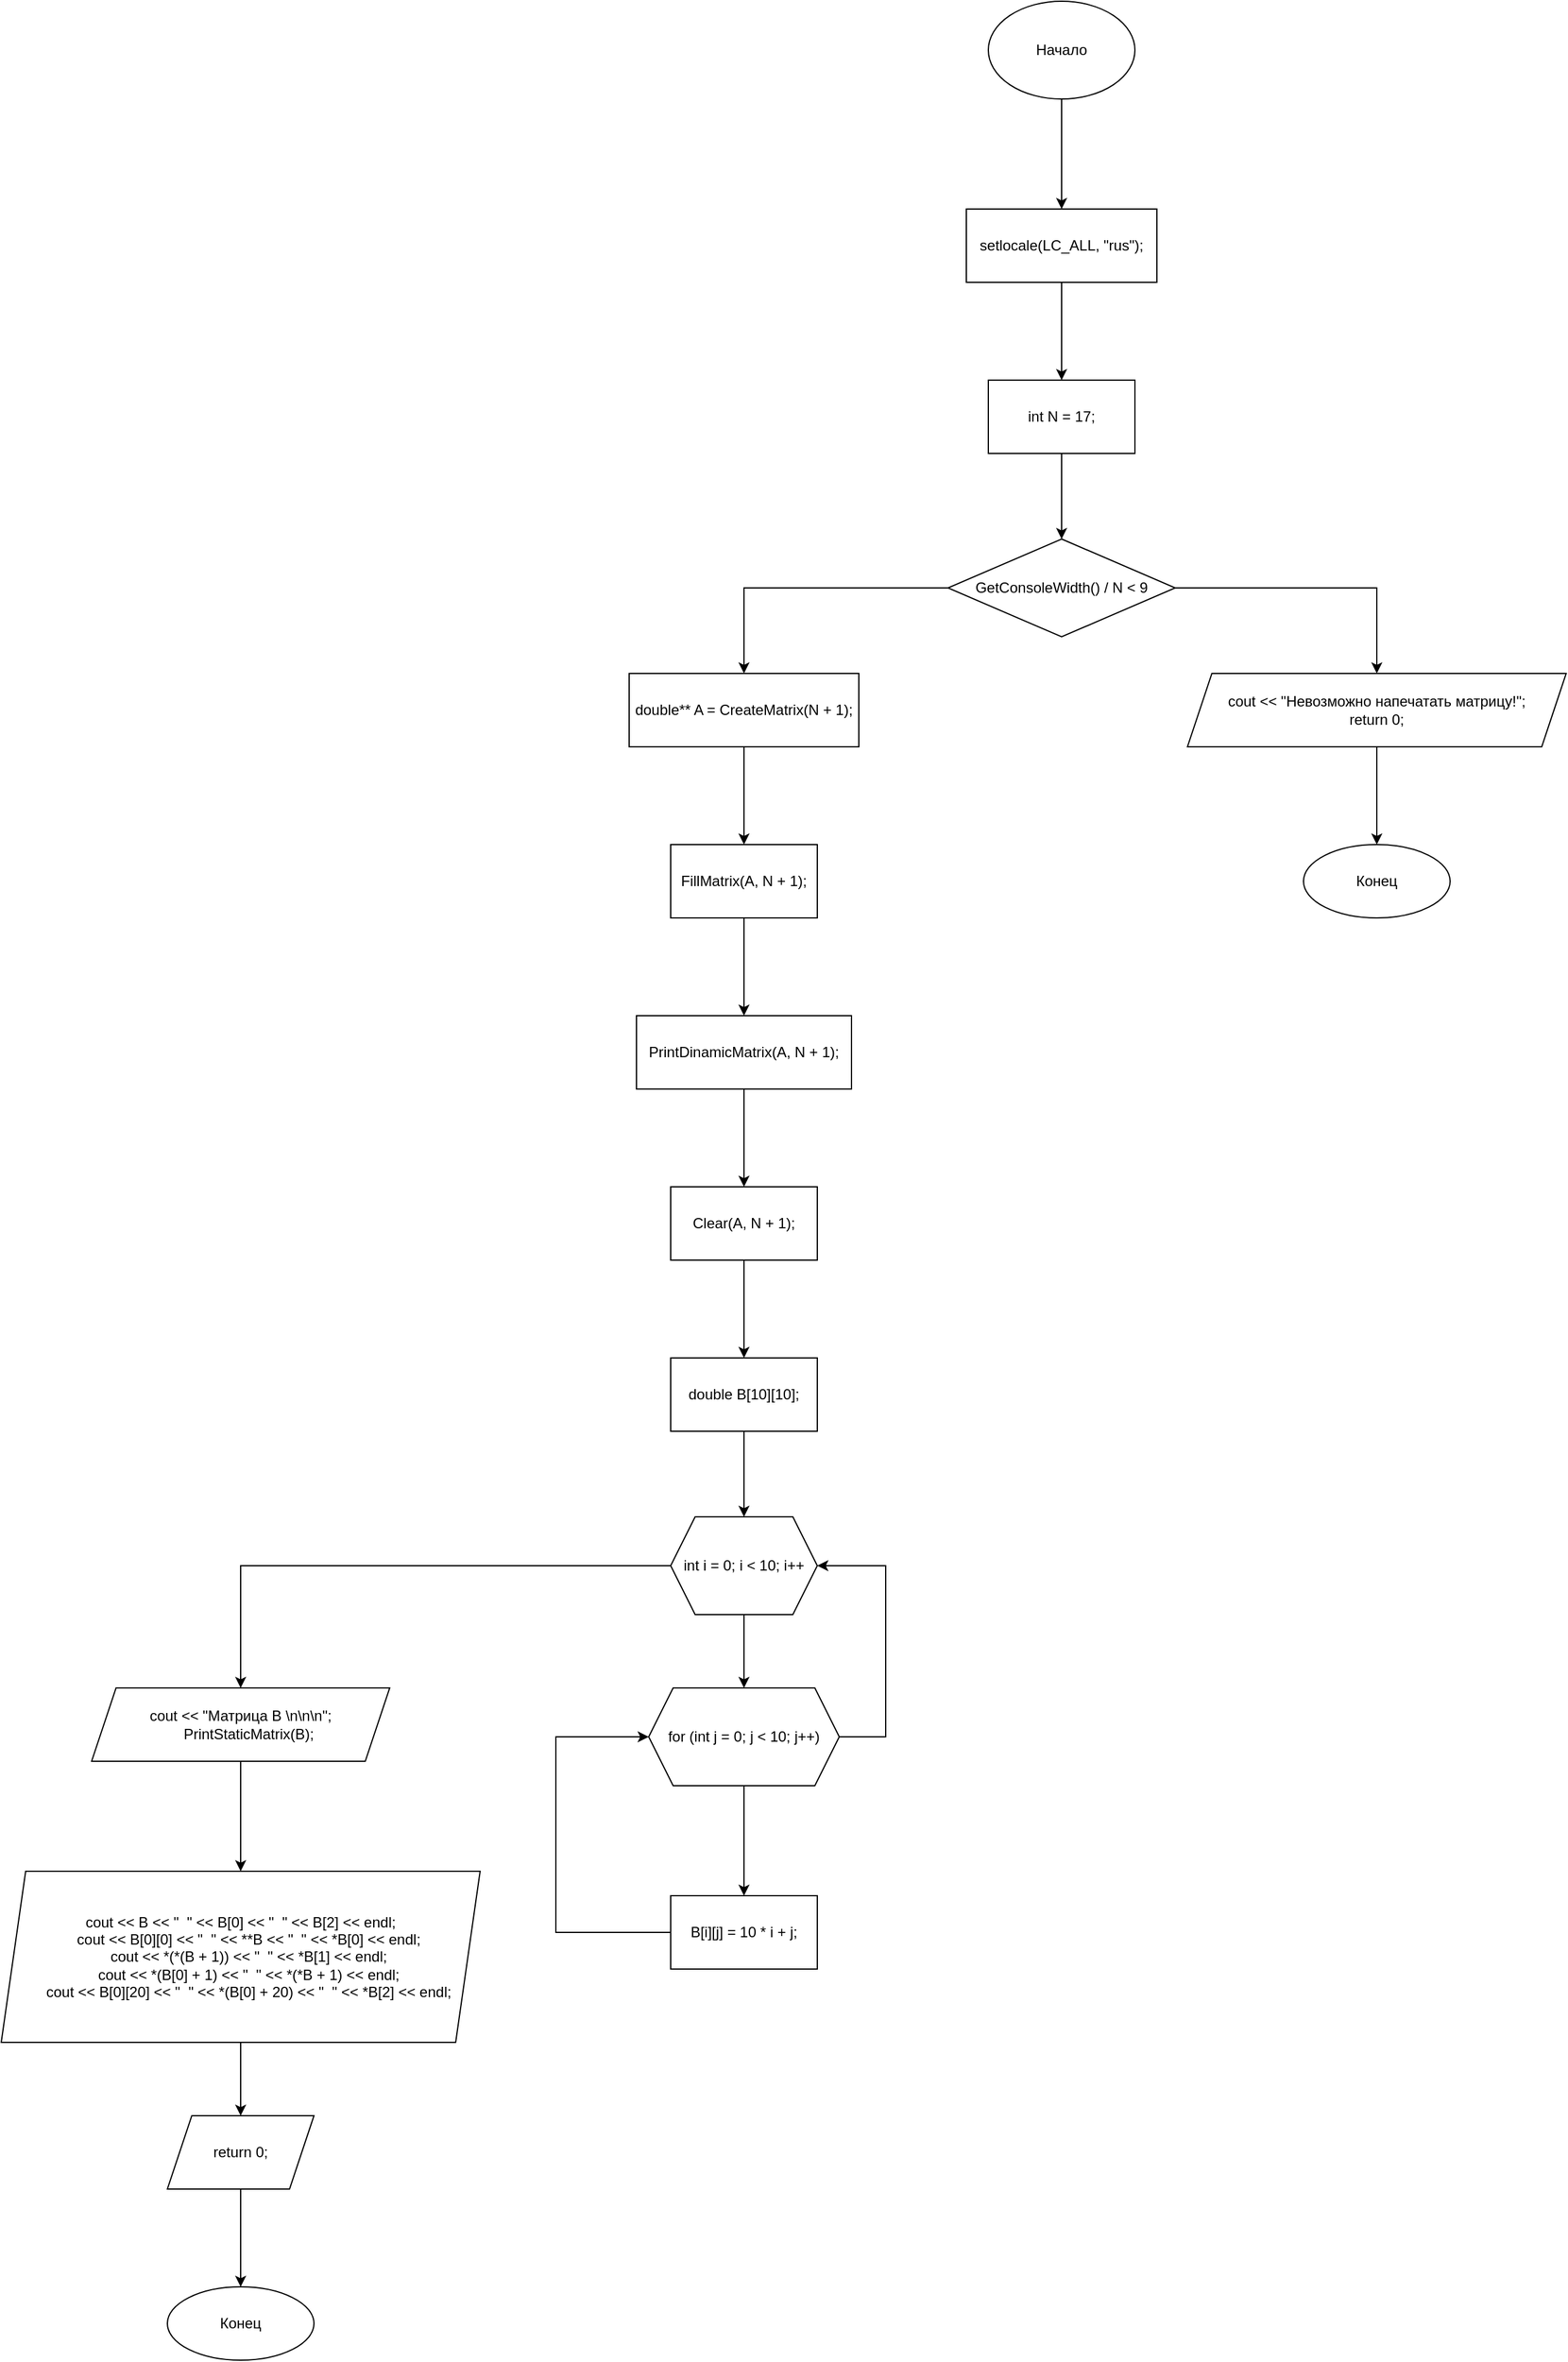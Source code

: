 <mxfile version="15.8.7" type="device"><diagram id="hLA6ivAkT8WjvW1AfQ4V" name="Страница 1"><mxGraphModel dx="1865" dy="649" grid="1" gridSize="10" guides="1" tooltips="1" connect="1" arrows="1" fold="1" page="1" pageScale="1" pageWidth="827" pageHeight="1169" math="0" shadow="0"><root><mxCell id="0"/><mxCell id="1" parent="0"/><mxCell id="ji3ZN-JoKM4YJkwyXNXB-3" value="" style="edgeStyle=orthogonalEdgeStyle;rounded=0;orthogonalLoop=1;jettySize=auto;html=1;" edge="1" parent="1" source="ji3ZN-JoKM4YJkwyXNXB-1" target="ji3ZN-JoKM4YJkwyXNXB-2"><mxGeometry relative="1" as="geometry"/></mxCell><mxCell id="ji3ZN-JoKM4YJkwyXNXB-1" value="Начало" style="ellipse;whiteSpace=wrap;html=1;" vertex="1" parent="1"><mxGeometry x="354" y="40" width="120" height="80" as="geometry"/></mxCell><mxCell id="ji3ZN-JoKM4YJkwyXNXB-5" value="" style="edgeStyle=orthogonalEdgeStyle;rounded=0;orthogonalLoop=1;jettySize=auto;html=1;" edge="1" parent="1" source="ji3ZN-JoKM4YJkwyXNXB-2" target="ji3ZN-JoKM4YJkwyXNXB-4"><mxGeometry relative="1" as="geometry"/></mxCell><mxCell id="ji3ZN-JoKM4YJkwyXNXB-2" value="setlocale(LC_ALL, &quot;rus&quot;);" style="whiteSpace=wrap;html=1;" vertex="1" parent="1"><mxGeometry x="336" y="210" width="156" height="60" as="geometry"/></mxCell><mxCell id="ji3ZN-JoKM4YJkwyXNXB-7" value="" style="edgeStyle=orthogonalEdgeStyle;rounded=0;orthogonalLoop=1;jettySize=auto;html=1;" edge="1" parent="1" source="ji3ZN-JoKM4YJkwyXNXB-4" target="ji3ZN-JoKM4YJkwyXNXB-6"><mxGeometry relative="1" as="geometry"/></mxCell><mxCell id="ji3ZN-JoKM4YJkwyXNXB-4" value="int N = 17;" style="whiteSpace=wrap;html=1;" vertex="1" parent="1"><mxGeometry x="354" y="350" width="120" height="60" as="geometry"/></mxCell><mxCell id="ji3ZN-JoKM4YJkwyXNXB-11" value="" style="edgeStyle=orthogonalEdgeStyle;rounded=0;orthogonalLoop=1;jettySize=auto;html=1;" edge="1" parent="1" source="ji3ZN-JoKM4YJkwyXNXB-6" target="ji3ZN-JoKM4YJkwyXNXB-10"><mxGeometry relative="1" as="geometry"/></mxCell><mxCell id="ji3ZN-JoKM4YJkwyXNXB-15" value="" style="edgeStyle=orthogonalEdgeStyle;rounded=0;orthogonalLoop=1;jettySize=auto;html=1;" edge="1" parent="1" source="ji3ZN-JoKM4YJkwyXNXB-6" target="ji3ZN-JoKM4YJkwyXNXB-14"><mxGeometry relative="1" as="geometry"/></mxCell><mxCell id="ji3ZN-JoKM4YJkwyXNXB-6" value="GetConsoleWidth() / N &lt; 9" style="rhombus;whiteSpace=wrap;html=1;" vertex="1" parent="1"><mxGeometry x="321" y="480" width="186" height="80" as="geometry"/></mxCell><mxCell id="ji3ZN-JoKM4YJkwyXNXB-13" value="" style="edgeStyle=orthogonalEdgeStyle;rounded=0;orthogonalLoop=1;jettySize=auto;html=1;" edge="1" parent="1" source="ji3ZN-JoKM4YJkwyXNXB-10" target="ji3ZN-JoKM4YJkwyXNXB-12"><mxGeometry relative="1" as="geometry"/></mxCell><mxCell id="ji3ZN-JoKM4YJkwyXNXB-10" value="cout &amp;lt;&amp;lt; &quot;Невозможно напечатать матрицу!&quot;;&lt;br&gt;return 0;" style="shape=parallelogram;perimeter=parallelogramPerimeter;whiteSpace=wrap;html=1;fixedSize=1;" vertex="1" parent="1"><mxGeometry x="517" y="590" width="310" height="60" as="geometry"/></mxCell><mxCell id="ji3ZN-JoKM4YJkwyXNXB-12" value="Конец" style="ellipse;whiteSpace=wrap;html=1;" vertex="1" parent="1"><mxGeometry x="612" y="730" width="120" height="60" as="geometry"/></mxCell><mxCell id="ji3ZN-JoKM4YJkwyXNXB-17" value="" style="edgeStyle=orthogonalEdgeStyle;rounded=0;orthogonalLoop=1;jettySize=auto;html=1;" edge="1" parent="1" source="ji3ZN-JoKM4YJkwyXNXB-14" target="ji3ZN-JoKM4YJkwyXNXB-16"><mxGeometry relative="1" as="geometry"/></mxCell><mxCell id="ji3ZN-JoKM4YJkwyXNXB-14" value="double** A = CreateMatrix(N + 1);" style="whiteSpace=wrap;html=1;" vertex="1" parent="1"><mxGeometry x="60" y="590" width="188" height="60" as="geometry"/></mxCell><mxCell id="ji3ZN-JoKM4YJkwyXNXB-19" value="" style="edgeStyle=orthogonalEdgeStyle;rounded=0;orthogonalLoop=1;jettySize=auto;html=1;" edge="1" parent="1" source="ji3ZN-JoKM4YJkwyXNXB-16" target="ji3ZN-JoKM4YJkwyXNXB-18"><mxGeometry relative="1" as="geometry"/></mxCell><mxCell id="ji3ZN-JoKM4YJkwyXNXB-16" value="FillMatrix(A, N + 1);" style="whiteSpace=wrap;html=1;" vertex="1" parent="1"><mxGeometry x="94" y="730" width="120" height="60" as="geometry"/></mxCell><mxCell id="ji3ZN-JoKM4YJkwyXNXB-21" value="" style="edgeStyle=orthogonalEdgeStyle;rounded=0;orthogonalLoop=1;jettySize=auto;html=1;" edge="1" parent="1" source="ji3ZN-JoKM4YJkwyXNXB-18" target="ji3ZN-JoKM4YJkwyXNXB-20"><mxGeometry relative="1" as="geometry"/></mxCell><mxCell id="ji3ZN-JoKM4YJkwyXNXB-18" value="PrintDinamicMatrix(A, N + 1);" style="whiteSpace=wrap;html=1;" vertex="1" parent="1"><mxGeometry x="66" y="870" width="176" height="60" as="geometry"/></mxCell><mxCell id="ji3ZN-JoKM4YJkwyXNXB-23" value="" style="edgeStyle=orthogonalEdgeStyle;rounded=0;orthogonalLoop=1;jettySize=auto;html=1;" edge="1" parent="1" source="ji3ZN-JoKM4YJkwyXNXB-20" target="ji3ZN-JoKM4YJkwyXNXB-22"><mxGeometry relative="1" as="geometry"/></mxCell><mxCell id="ji3ZN-JoKM4YJkwyXNXB-20" value="Clear(A, N + 1);" style="whiteSpace=wrap;html=1;" vertex="1" parent="1"><mxGeometry x="94" y="1010" width="120" height="60" as="geometry"/></mxCell><mxCell id="ji3ZN-JoKM4YJkwyXNXB-25" value="" style="edgeStyle=orthogonalEdgeStyle;rounded=0;orthogonalLoop=1;jettySize=auto;html=1;" edge="1" parent="1" source="ji3ZN-JoKM4YJkwyXNXB-22" target="ji3ZN-JoKM4YJkwyXNXB-24"><mxGeometry relative="1" as="geometry"/></mxCell><mxCell id="ji3ZN-JoKM4YJkwyXNXB-22" value="double B[10][10];" style="whiteSpace=wrap;html=1;" vertex="1" parent="1"><mxGeometry x="94" y="1150" width="120" height="60" as="geometry"/></mxCell><mxCell id="ji3ZN-JoKM4YJkwyXNXB-27" value="" style="edgeStyle=orthogonalEdgeStyle;rounded=0;orthogonalLoop=1;jettySize=auto;html=1;" edge="1" parent="1" source="ji3ZN-JoKM4YJkwyXNXB-24" target="ji3ZN-JoKM4YJkwyXNXB-26"><mxGeometry relative="1" as="geometry"/></mxCell><mxCell id="ji3ZN-JoKM4YJkwyXNXB-34" value="" style="edgeStyle=orthogonalEdgeStyle;rounded=0;orthogonalLoop=1;jettySize=auto;html=1;" edge="1" parent="1" source="ji3ZN-JoKM4YJkwyXNXB-24" target="ji3ZN-JoKM4YJkwyXNXB-33"><mxGeometry relative="1" as="geometry"/></mxCell><mxCell id="ji3ZN-JoKM4YJkwyXNXB-24" value="int i = 0; i &lt; 10; i++" style="shape=hexagon;perimeter=hexagonPerimeter2;whiteSpace=wrap;html=1;fixedSize=1;" vertex="1" parent="1"><mxGeometry x="94" y="1280" width="120" height="80" as="geometry"/></mxCell><mxCell id="ji3ZN-JoKM4YJkwyXNXB-29" value="" style="edgeStyle=orthogonalEdgeStyle;rounded=0;orthogonalLoop=1;jettySize=auto;html=1;" edge="1" parent="1" source="ji3ZN-JoKM4YJkwyXNXB-26" target="ji3ZN-JoKM4YJkwyXNXB-28"><mxGeometry relative="1" as="geometry"/></mxCell><mxCell id="ji3ZN-JoKM4YJkwyXNXB-31" style="edgeStyle=orthogonalEdgeStyle;rounded=0;orthogonalLoop=1;jettySize=auto;html=1;exitX=1;exitY=0.5;exitDx=0;exitDy=0;entryX=1;entryY=0.5;entryDx=0;entryDy=0;" edge="1" parent="1" source="ji3ZN-JoKM4YJkwyXNXB-26" target="ji3ZN-JoKM4YJkwyXNXB-24"><mxGeometry relative="1" as="geometry"><mxPoint x="310" y="1320" as="targetPoint"/><Array as="points"><mxPoint x="270" y="1460"/><mxPoint x="270" y="1320"/></Array></mxGeometry></mxCell><mxCell id="ji3ZN-JoKM4YJkwyXNXB-26" value="for (int j = 0; j &lt; 10; j++)" style="shape=hexagon;perimeter=hexagonPerimeter2;whiteSpace=wrap;html=1;fixedSize=1;" vertex="1" parent="1"><mxGeometry x="76" y="1420" width="156" height="80" as="geometry"/></mxCell><mxCell id="ji3ZN-JoKM4YJkwyXNXB-30" style="edgeStyle=orthogonalEdgeStyle;rounded=0;orthogonalLoop=1;jettySize=auto;html=1;entryX=0;entryY=0.5;entryDx=0;entryDy=0;" edge="1" parent="1" source="ji3ZN-JoKM4YJkwyXNXB-28" target="ji3ZN-JoKM4YJkwyXNXB-26"><mxGeometry relative="1" as="geometry"><mxPoint x="10" y="1450" as="targetPoint"/><Array as="points"><mxPoint y="1620"/><mxPoint y="1460"/></Array></mxGeometry></mxCell><mxCell id="ji3ZN-JoKM4YJkwyXNXB-28" value="B[i][j] = 10 * i + j;" style="whiteSpace=wrap;html=1;" vertex="1" parent="1"><mxGeometry x="94" y="1590" width="120" height="60" as="geometry"/></mxCell><mxCell id="ji3ZN-JoKM4YJkwyXNXB-36" value="" style="edgeStyle=orthogonalEdgeStyle;rounded=0;orthogonalLoop=1;jettySize=auto;html=1;" edge="1" parent="1" source="ji3ZN-JoKM4YJkwyXNXB-33" target="ji3ZN-JoKM4YJkwyXNXB-35"><mxGeometry relative="1" as="geometry"/></mxCell><mxCell id="ji3ZN-JoKM4YJkwyXNXB-33" value="cout &lt;&lt; &quot;Матрица B \n\n\n&quot;;&#10;    PrintStaticMatrix(B);" style="shape=parallelogram;perimeter=parallelogramPerimeter;whiteSpace=wrap;html=1;fixedSize=1;" vertex="1" parent="1"><mxGeometry x="-380" y="1420" width="244" height="60" as="geometry"/></mxCell><mxCell id="ji3ZN-JoKM4YJkwyXNXB-38" value="" style="edgeStyle=orthogonalEdgeStyle;rounded=0;orthogonalLoop=1;jettySize=auto;html=1;" edge="1" parent="1" source="ji3ZN-JoKM4YJkwyXNXB-35" target="ji3ZN-JoKM4YJkwyXNXB-37"><mxGeometry relative="1" as="geometry"/></mxCell><mxCell id="ji3ZN-JoKM4YJkwyXNXB-35" value="cout &lt;&lt; B &lt;&lt; &quot;  &quot; &lt;&lt; B[0] &lt;&lt; &quot;  &quot; &lt;&lt; B[2] &lt;&lt; endl;&#10;    cout &lt;&lt; B[0][0] &lt;&lt; &quot;  &quot; &lt;&lt; **B &lt;&lt; &quot;  &quot; &lt;&lt; *B[0] &lt;&lt; endl;&#10;    cout &lt;&lt; *(*(B + 1)) &lt;&lt; &quot;  &quot; &lt;&lt; *B[1] &lt;&lt; endl;&#10;    cout &lt;&lt; *(B[0] + 1) &lt;&lt; &quot;  &quot; &lt;&lt; *(*B + 1) &lt;&lt; endl;&#10;    cout &lt;&lt; B[0][20] &lt;&lt; &quot;  &quot; &lt;&lt; *(B[0] + 20) &lt;&lt; &quot;  &quot; &lt;&lt; *B[2] &lt;&lt; endl;" style="shape=parallelogram;perimeter=parallelogramPerimeter;whiteSpace=wrap;html=1;fixedSize=1;" vertex="1" parent="1"><mxGeometry x="-454" y="1570" width="392" height="140" as="geometry"/></mxCell><mxCell id="ji3ZN-JoKM4YJkwyXNXB-40" value="" style="edgeStyle=orthogonalEdgeStyle;rounded=0;orthogonalLoop=1;jettySize=auto;html=1;" edge="1" parent="1" source="ji3ZN-JoKM4YJkwyXNXB-37" target="ji3ZN-JoKM4YJkwyXNXB-39"><mxGeometry relative="1" as="geometry"/></mxCell><mxCell id="ji3ZN-JoKM4YJkwyXNXB-37" value="return 0;" style="shape=parallelogram;perimeter=parallelogramPerimeter;whiteSpace=wrap;html=1;fixedSize=1;" vertex="1" parent="1"><mxGeometry x="-318" y="1770" width="120" height="60" as="geometry"/></mxCell><mxCell id="ji3ZN-JoKM4YJkwyXNXB-39" value="Конец" style="ellipse;whiteSpace=wrap;html=1;" vertex="1" parent="1"><mxGeometry x="-318" y="1910" width="120" height="60" as="geometry"/></mxCell></root></mxGraphModel></diagram></mxfile>